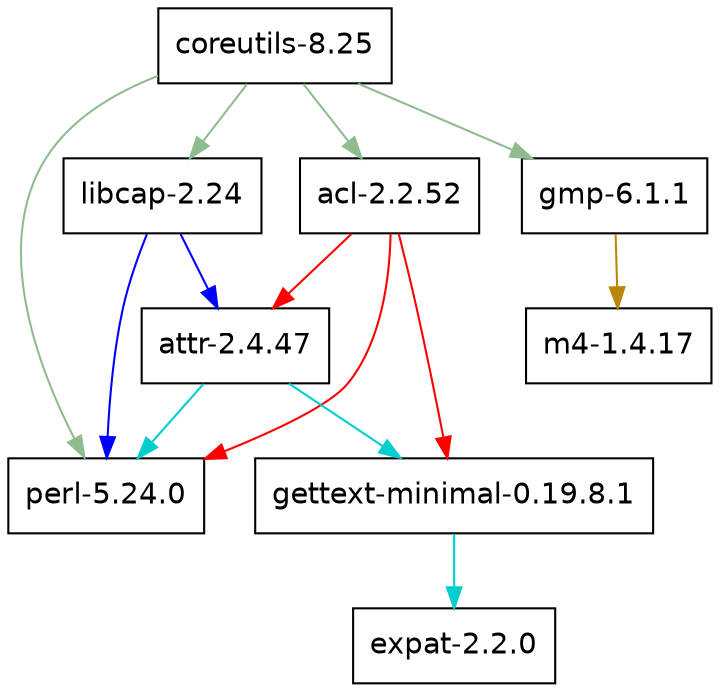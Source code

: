 digraph "Guix package" {
  "72851008" [label = "coreutils-8.25", shape = box, fontname = "dejavu sans"];
  "72851008" -> "49728512" [color = darkseagreen];
  "72851008" -> "74872512" [color = darkseagreen];
  "72851008" -> "53180864" [color = darkseagreen];
  "72851008" -> "75199232" [color = darkseagreen];
  "49728512" [label = "perl-5.24.0", shape = box, fontname = "dejavu sans"];
  "74872512" [label = "acl-2.2.52", shape = box, fontname = "dejavu sans"];
  "74872512" -> "74873280" [color = red];
  "74872512" -> "49728512" [color = red];
  "74872512" -> "74872704" [color = red];
  "74873280" [label = "gettext-minimal-0.19.8.1", shape = box, fontname = "dejavu sans"];
  "74873280" -> "41550784" [color = cyan3];
  "41550784" [label = "expat-2.2.0", shape = box, fontname = "dejavu sans"];
  "74872704" [label = "attr-2.4.47", shape = box, fontname = "dejavu sans"];
  "74872704" -> "74873280" [color = cyan3];
  "74872704" -> "49728512" [color = cyan3];
  "53180864" [label = "gmp-6.1.1", shape = box, fontname = "dejavu sans"];
  "53180864" -> "50262784" [color = darkgoldenrod];
  "50262784" [label = "m4-1.4.17", shape = box, fontname = "dejavu sans"];
  "75199232" [label = "libcap-2.24", shape = box, fontname = "dejavu sans"];
  "75199232" -> "49728512" [color = blue];
  "75199232" -> "74872704" [color = blue];

}
